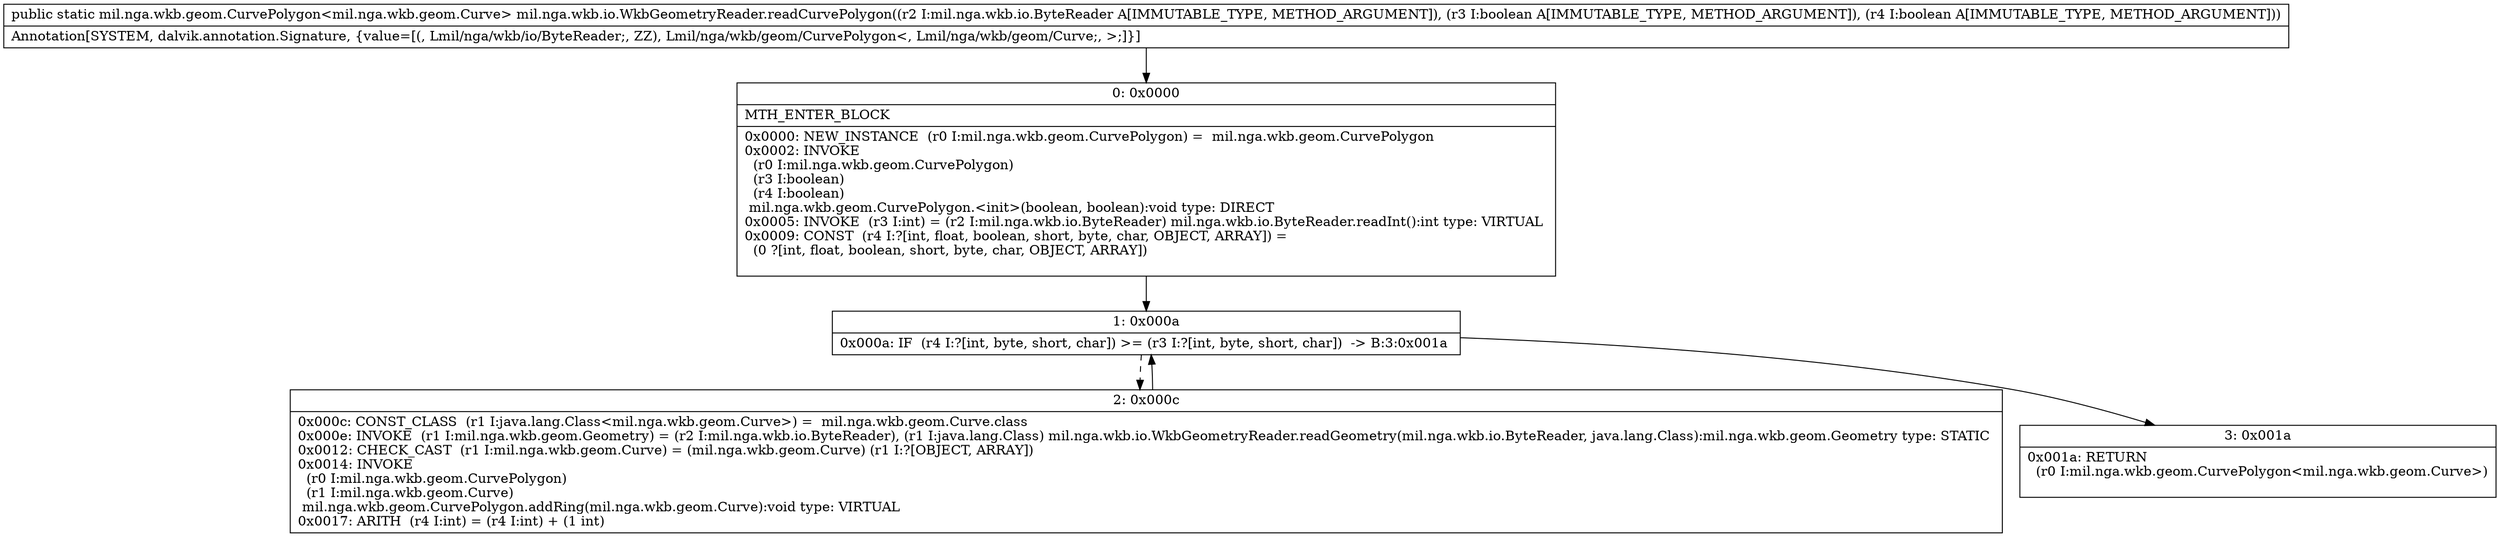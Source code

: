 digraph "CFG formil.nga.wkb.io.WkbGeometryReader.readCurvePolygon(Lmil\/nga\/wkb\/io\/ByteReader;ZZ)Lmil\/nga\/wkb\/geom\/CurvePolygon;" {
Node_0 [shape=record,label="{0\:\ 0x0000|MTH_ENTER_BLOCK\l|0x0000: NEW_INSTANCE  (r0 I:mil.nga.wkb.geom.CurvePolygon) =  mil.nga.wkb.geom.CurvePolygon \l0x0002: INVOKE  \l  (r0 I:mil.nga.wkb.geom.CurvePolygon)\l  (r3 I:boolean)\l  (r4 I:boolean)\l mil.nga.wkb.geom.CurvePolygon.\<init\>(boolean, boolean):void type: DIRECT \l0x0005: INVOKE  (r3 I:int) = (r2 I:mil.nga.wkb.io.ByteReader) mil.nga.wkb.io.ByteReader.readInt():int type: VIRTUAL \l0x0009: CONST  (r4 I:?[int, float, boolean, short, byte, char, OBJECT, ARRAY]) = \l  (0 ?[int, float, boolean, short, byte, char, OBJECT, ARRAY])\l \l}"];
Node_1 [shape=record,label="{1\:\ 0x000a|0x000a: IF  (r4 I:?[int, byte, short, char]) \>= (r3 I:?[int, byte, short, char])  \-\> B:3:0x001a \l}"];
Node_2 [shape=record,label="{2\:\ 0x000c|0x000c: CONST_CLASS  (r1 I:java.lang.Class\<mil.nga.wkb.geom.Curve\>) =  mil.nga.wkb.geom.Curve.class \l0x000e: INVOKE  (r1 I:mil.nga.wkb.geom.Geometry) = (r2 I:mil.nga.wkb.io.ByteReader), (r1 I:java.lang.Class) mil.nga.wkb.io.WkbGeometryReader.readGeometry(mil.nga.wkb.io.ByteReader, java.lang.Class):mil.nga.wkb.geom.Geometry type: STATIC \l0x0012: CHECK_CAST  (r1 I:mil.nga.wkb.geom.Curve) = (mil.nga.wkb.geom.Curve) (r1 I:?[OBJECT, ARRAY]) \l0x0014: INVOKE  \l  (r0 I:mil.nga.wkb.geom.CurvePolygon)\l  (r1 I:mil.nga.wkb.geom.Curve)\l mil.nga.wkb.geom.CurvePolygon.addRing(mil.nga.wkb.geom.Curve):void type: VIRTUAL \l0x0017: ARITH  (r4 I:int) = (r4 I:int) + (1 int) \l}"];
Node_3 [shape=record,label="{3\:\ 0x001a|0x001a: RETURN  \l  (r0 I:mil.nga.wkb.geom.CurvePolygon\<mil.nga.wkb.geom.Curve\>)\l \l}"];
MethodNode[shape=record,label="{public static mil.nga.wkb.geom.CurvePolygon\<mil.nga.wkb.geom.Curve\> mil.nga.wkb.io.WkbGeometryReader.readCurvePolygon((r2 I:mil.nga.wkb.io.ByteReader A[IMMUTABLE_TYPE, METHOD_ARGUMENT]), (r3 I:boolean A[IMMUTABLE_TYPE, METHOD_ARGUMENT]), (r4 I:boolean A[IMMUTABLE_TYPE, METHOD_ARGUMENT]))  | Annotation[SYSTEM, dalvik.annotation.Signature, \{value=[(, Lmil\/nga\/wkb\/io\/ByteReader;, ZZ), Lmil\/nga\/wkb\/geom\/CurvePolygon\<, Lmil\/nga\/wkb\/geom\/Curve;, \>;]\}]\l}"];
MethodNode -> Node_0;
Node_0 -> Node_1;
Node_1 -> Node_2[style=dashed];
Node_1 -> Node_3;
Node_2 -> Node_1;
}

